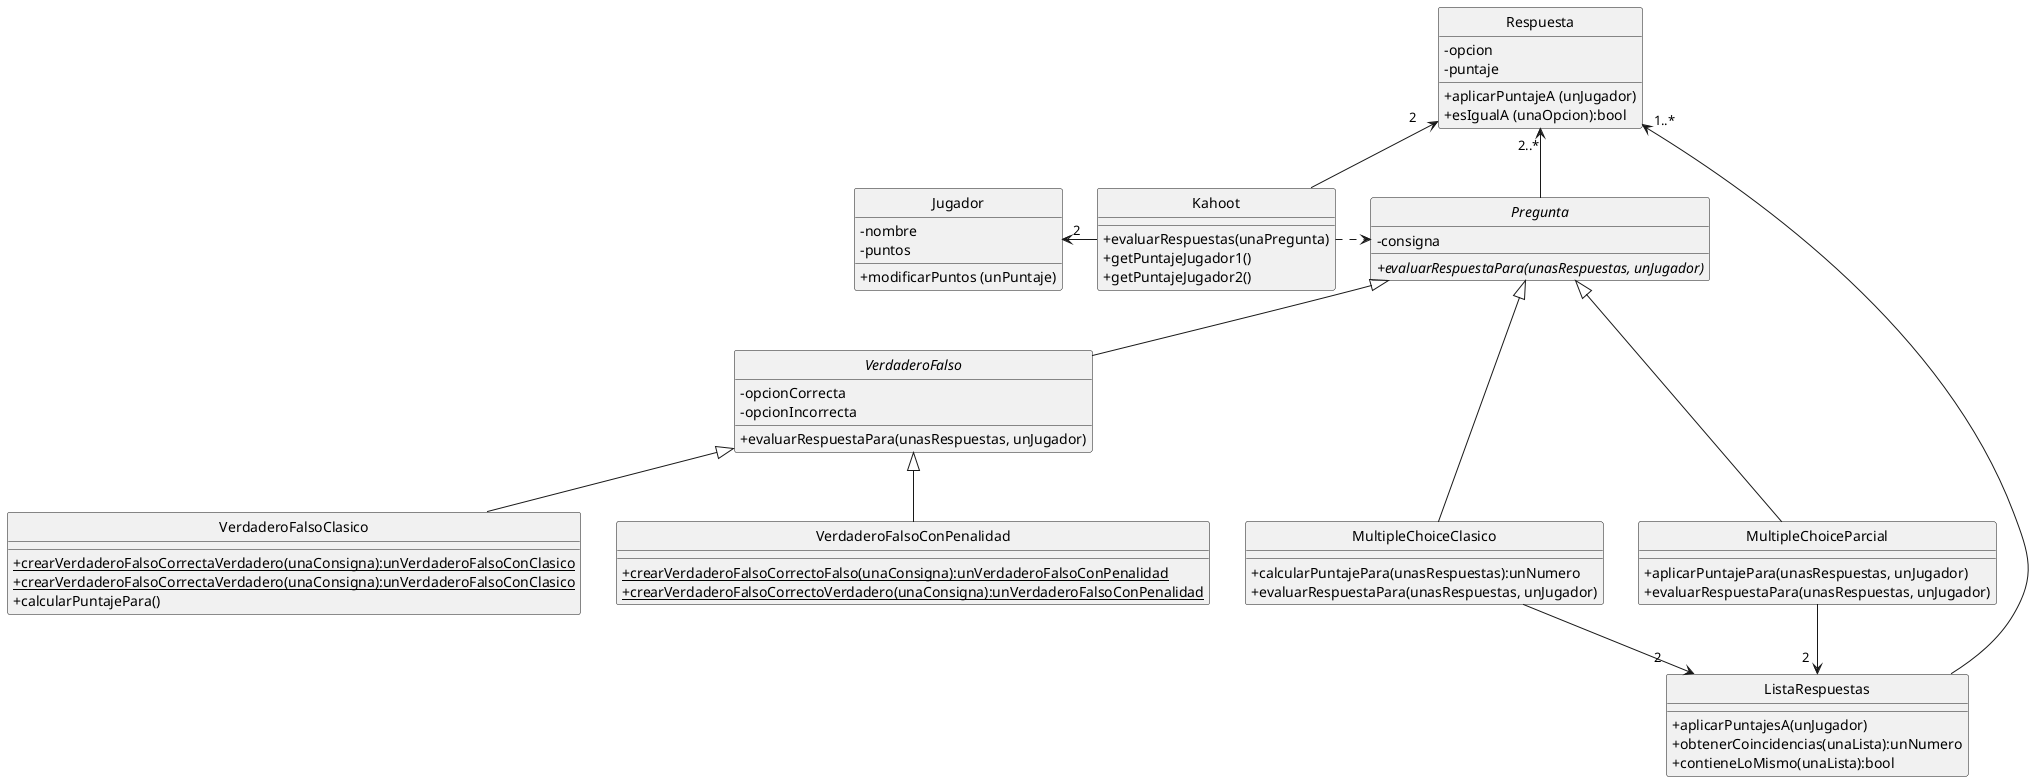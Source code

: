 @startuml

skinparam classAttributeIconSize 0
skinparam shadowing false
hide circle

class Jugador {
    -nombre
    -puntos
    +modificarPuntos (unPuntaje)
}

class Kahoot {
    +evaluarRespuestas(unaPregunta)
    +getPuntajeJugador1()
    +getPuntajeJugador2()
}

abstract class Pregunta {
    -consigna
    {abstract}+evaluarRespuestaPara(unasRespuestas, unJugador)
}

class Respuesta {
    -opcion
    -puntaje
    +aplicarPuntajeA (unJugador)
    +esIgualA (unaOpcion):bool
}

class ListaRespuestas {
    +aplicarPuntajesA(unJugador)
    +obtenerCoincidencias(unaLista):unNumero
    +contieneLoMismo(unaLista):bool
}

abstract class VerdaderoFalso {
    -opcionCorrecta
    -opcionIncorrecta
    +evaluarRespuestaPara(unasRespuestas, unJugador)
}

class VerdaderoFalsoClasico {
    +{static}crearVerdaderoFalsoCorrectaVerdadero(unaConsigna):unVerdaderoFalsoConClasico
    +{static}crearVerdaderoFalsoCorrectaVerdadero(unaConsigna):unVerdaderoFalsoConClasico
    +calcularPuntajePara()
}

class VerdaderoFalsoConPenalidad {
    +{static}crearVerdaderoFalsoCorrectoFalso(unaConsigna):unVerdaderoFalsoConPenalidad
    +{static}crearVerdaderoFalsoCorrectoVerdadero(unaConsigna):unVerdaderoFalsoConPenalidad
}

class MultipleChoiceClasico {
    +calcularPuntajePara(unasRespuestas):unNumero
    +evaluarRespuestaPara(unasRespuestas, unJugador)
}

class MultipleChoiceParcial {
    +aplicarPuntajePara(unasRespuestas, unJugador)
    +evaluarRespuestaPara(unasRespuestas, unJugador)
}

Pregunta <|-- VerdaderoFalso
Pregunta <|--- MultipleChoiceClasico
Pregunta <|--- MultipleChoiceParcial

MultipleChoiceClasico --> "2    " ListaRespuestas
MultipleChoiceParcial --> "2  " ListaRespuestas

VerdaderoFalso <|-- VerdaderoFalsoClasico
VerdaderoFalso <|-- VerdaderoFalsoConPenalidad

Jugador " 2" <- Kahoot
Respuesta "2..*" <-- Pregunta
Kahoot .> Pregunta
Respuesta "2    " <-- Kahoot

Respuesta " 1..*" <----- ListaRespuestas

@enduml